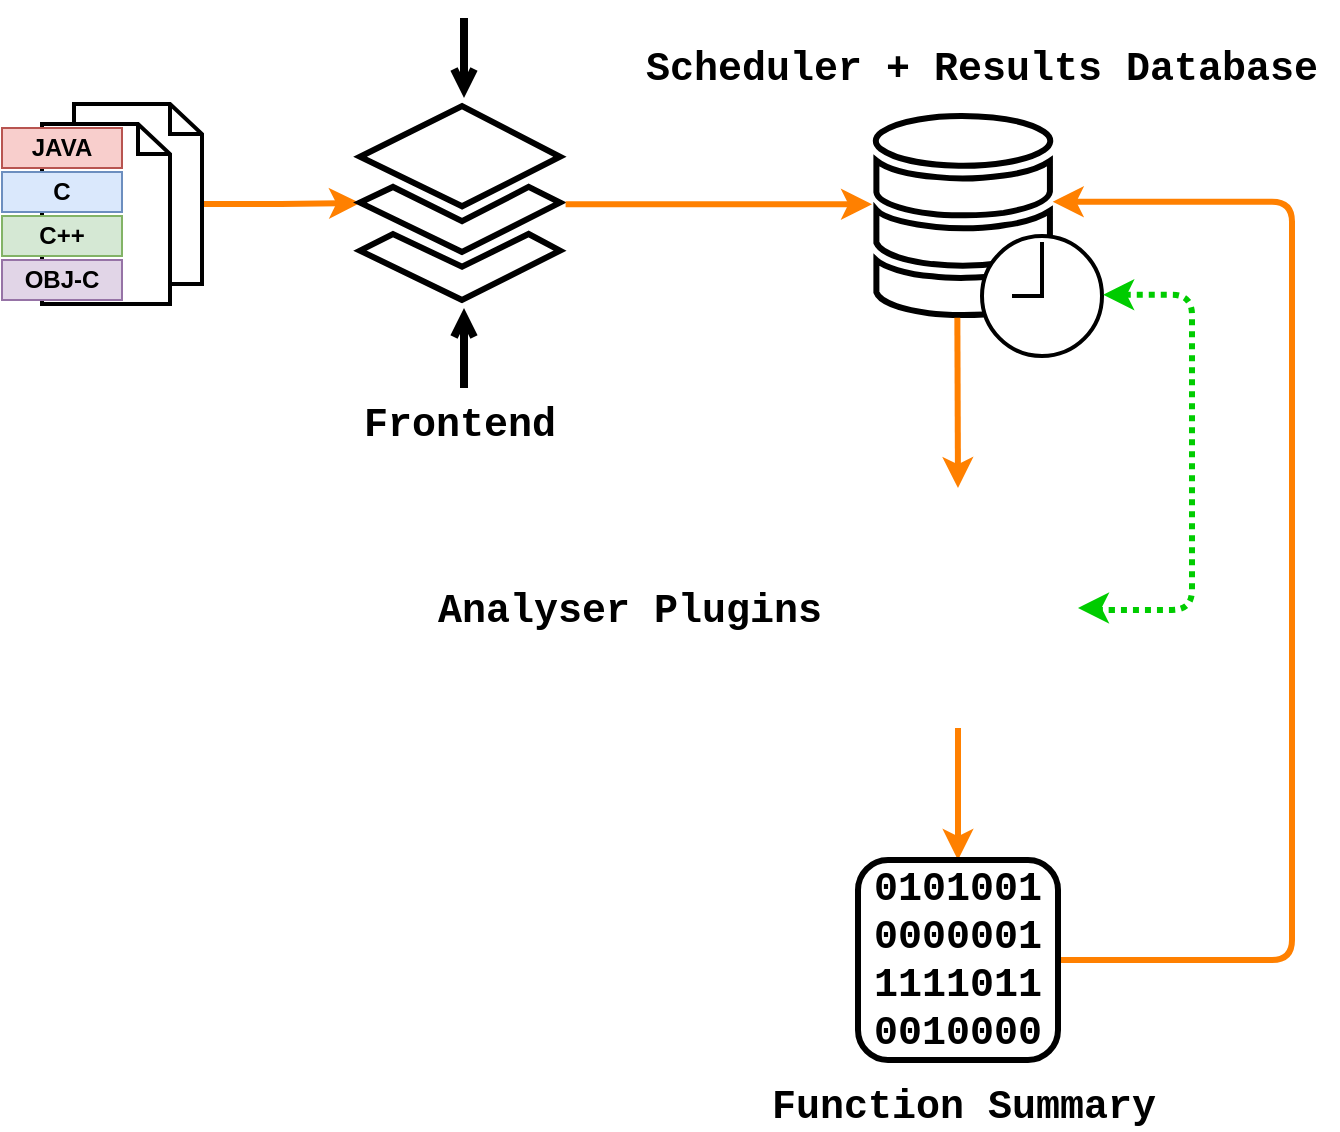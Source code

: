 <mxfile version="10.6.6" type="device"><diagram id="wk7u6ldWrJ3CNekJuvCV" name="Page-1"><mxGraphModel dx="758" dy="445" grid="1" gridSize="10" guides="1" tooltips="1" connect="1" arrows="1" fold="1" page="1" pageScale="1" pageWidth="1169" pageHeight="827" math="0" shadow="0"><root><mxCell id="0"/><mxCell id="1" parent="0"/><mxCell id="4ySIvt9IZ8w0N5RjG7OX-10" value="" style="edgeStyle=orthogonalEdgeStyle;rounded=0;orthogonalLoop=1;jettySize=auto;html=1;fillColor=#fff2cc;strokeColor=#FF8000;strokeWidth=3;" parent="1" source="4ySIvt9IZ8w0N5RjG7OX-1" target="4ySIvt9IZ8w0N5RjG7OX-8" edge="1"><mxGeometry relative="1" as="geometry"><mxPoint x="330" y="210" as="targetPoint"/></mxGeometry></mxCell><mxCell id="4ySIvt9IZ8w0N5RjG7OX-1" value="" style="html=1;verticalLabelPosition=bottom;align=center;labelBackgroundColor=#ffffff;verticalAlign=top;strokeWidth=2;shadow=0;dashed=0;shape=mxgraph.ios7.icons.documents;" parent="1" vertex="1"><mxGeometry x="245" y="160" width="80" height="100" as="geometry"/></mxCell><mxCell id="4ySIvt9IZ8w0N5RjG7OX-2" value="JAVA" style="rounded=0;whiteSpace=wrap;html=1;fillColor=#f8cecc;strokeColor=#b85450;fontStyle=1" parent="1" vertex="1"><mxGeometry x="225" y="172" width="60" height="20" as="geometry"/></mxCell><mxCell id="4ySIvt9IZ8w0N5RjG7OX-3" value="C" style="rounded=0;whiteSpace=wrap;html=1;fillColor=#dae8fc;strokeColor=#6c8ebf;fontStyle=1" parent="1" vertex="1"><mxGeometry x="225" y="194" width="60" height="20" as="geometry"/></mxCell><mxCell id="4ySIvt9IZ8w0N5RjG7OX-4" value="C++" style="rounded=0;whiteSpace=wrap;html=1;fillColor=#d5e8d4;strokeColor=#82b366;fontStyle=1" parent="1" vertex="1"><mxGeometry x="225" y="216" width="60" height="20" as="geometry"/></mxCell><mxCell id="4ySIvt9IZ8w0N5RjG7OX-5" value="OBJ-C" style="rounded=0;whiteSpace=wrap;html=1;fillColor=#e1d5e7;strokeColor=#9673a6;fontStyle=1" parent="1" vertex="1"><mxGeometry x="225" y="238" width="60" height="20" as="geometry"/></mxCell><mxCell id="4ySIvt9IZ8w0N5RjG7OX-8" value="" style="html=1;aspect=fixed;shadow=0;align=center;verticalAlign=top;shape=mxgraph.gcp2.files;strokeWidth=3;" parent="1" vertex="1"><mxGeometry x="404" y="161" width="100" height="97" as="geometry"/></mxCell><mxCell id="4ySIvt9IZ8w0N5RjG7OX-12" value="" style="endArrow=open;html=1;strokeWidth=4;endFill=0;" parent="1" edge="1"><mxGeometry width="50" height="50" relative="1" as="geometry"><mxPoint x="456" y="117" as="sourcePoint"/><mxPoint x="456" y="157" as="targetPoint"/></mxGeometry></mxCell><mxCell id="4ySIvt9IZ8w0N5RjG7OX-14" value="" style="endArrow=open;html=1;strokeWidth=4;endFill=0;" parent="1" edge="1"><mxGeometry width="50" height="50" relative="1" as="geometry"><mxPoint x="456" y="302" as="sourcePoint"/><mxPoint x="456" y="262" as="targetPoint"/></mxGeometry></mxCell><mxCell id="4ySIvt9IZ8w0N5RjG7OX-15" value="Frontend" style="text;html=1;strokeColor=none;fillColor=none;align=center;verticalAlign=middle;whiteSpace=wrap;rounded=0;fontSize=20;fontFamily=Courier New;fontStyle=1" parent="1" vertex="1"><mxGeometry x="394" y="310" width="120" height="20" as="geometry"/></mxCell><mxCell id="4ySIvt9IZ8w0N5RjG7OX-16" value="" style="html=1;aspect=fixed;shadow=0;align=center;verticalAlign=top;shape=mxgraph.gcp2.cloud_monitoring;fontFamily=Courier New;fontSize=20;strokeWidth=3;" parent="1" vertex="1"><mxGeometry x="661" y="166" width="90" height="100" as="geometry"/></mxCell><mxCell id="4ySIvt9IZ8w0N5RjG7OX-18" value="" style="html=1;verticalLabelPosition=bottom;align=center;labelBackgroundColor=#ffffff;verticalAlign=top;strokeWidth=2;shadow=0;dashed=0;shape=mxgraph.ios7.icons.clock;fontFamily=Courier New;fontSize=20;" parent="1" vertex="1"><mxGeometry x="715" y="226" width="60" height="60" as="geometry"/></mxCell><mxCell id="4ySIvt9IZ8w0N5RjG7OX-19" value="" style="endArrow=classic;html=1;strokeColor=#FF8000;strokeWidth=3;fontFamily=Courier New;fontSize=20;exitX=1.028;exitY=0.506;exitDx=0;exitDy=0;exitPerimeter=0;entryX=-0.011;entryY=0.441;entryDx=0;entryDy=0;entryPerimeter=0;" parent="1" source="4ySIvt9IZ8w0N5RjG7OX-8" target="4ySIvt9IZ8w0N5RjG7OX-16" edge="1"><mxGeometry width="50" height="50" relative="1" as="geometry"><mxPoint x="240" y="400" as="sourcePoint"/><mxPoint x="290" y="350" as="targetPoint"/></mxGeometry></mxCell><mxCell id="4ySIvt9IZ8w0N5RjG7OX-20" value="Scheduler + Results Database" style="text;html=1;strokeColor=none;fillColor=none;align=center;verticalAlign=middle;whiteSpace=wrap;rounded=0;fontSize=20;fontFamily=Courier New;fontStyle=1" parent="1" vertex="1"><mxGeometry x="537" y="132" width="356" height="20" as="geometry"/></mxCell><mxCell id="4ySIvt9IZ8w0N5RjG7OX-25" style="edgeStyle=orthogonalEdgeStyle;rounded=1;orthogonalLoop=1;jettySize=auto;html=1;exitX=1;exitY=0.5;exitDx=0;exitDy=0;entryX=1.01;entryY=0.49;entryDx=0;entryDy=0;entryPerimeter=0;endArrow=classic;endFill=1;strokeColor=#00CC00;strokeWidth=3;fontFamily=Courier New;fontSize=20;startArrow=classic;startFill=1;dashed=1;dashPattern=1 1;" parent="1" source="4ySIvt9IZ8w0N5RjG7OX-21" target="4ySIvt9IZ8w0N5RjG7OX-18" edge="1"><mxGeometry relative="1" as="geometry"><Array as="points"><mxPoint x="770" y="412"/><mxPoint x="770" y="413"/><mxPoint x="820" y="413"/><mxPoint x="820" y="255"/></Array></mxGeometry></mxCell><mxCell id="4ySIvt9IZ8w0N5RjG7OX-28" style="rounded=1;orthogonalLoop=1;jettySize=auto;html=1;exitX=0.5;exitY=1;exitDx=0;exitDy=0;entryX=0.5;entryY=0;entryDx=0;entryDy=0;startArrow=none;startFill=0;endArrow=classic;endFill=1;strokeColor=#FF8000;strokeWidth=3;fontFamily=Courier New;fontSize=20;" parent="1" source="4ySIvt9IZ8w0N5RjG7OX-21" target="4ySIvt9IZ8w0N5RjG7OX-27" edge="1"><mxGeometry relative="1" as="geometry"/></mxCell><mxCell id="4ySIvt9IZ8w0N5RjG7OX-21" value="" style="shape=image;html=1;verticalAlign=top;verticalLabelPosition=bottom;labelBackgroundColor=#ffffff;imageAspect=0;aspect=fixed;image=https://cdn1.iconfinder.com/data/icons/web-basic-2/512/721_gear__setting_engine_-128.png;strokeWidth=3;fontFamily=Courier New;fontSize=20;" parent="1" vertex="1"><mxGeometry x="643" y="352" width="120" height="120" as="geometry"/></mxCell><mxCell id="4ySIvt9IZ8w0N5RjG7OX-22" value="" style="endArrow=classic;html=1;strokeColor=#FF8000;strokeWidth=3;fontFamily=Courier New;fontSize=20;exitX=0.463;exitY=1.009;exitDx=0;exitDy=0;exitPerimeter=0;entryX=0.5;entryY=0;entryDx=0;entryDy=0;endFill=1;" parent="1" source="4ySIvt9IZ8w0N5RjG7OX-16" target="4ySIvt9IZ8w0N5RjG7OX-21" edge="1"><mxGeometry width="50" height="50" relative="1" as="geometry"><mxPoint x="150" y="540" as="sourcePoint"/><mxPoint x="200" y="490" as="targetPoint"/></mxGeometry></mxCell><mxCell id="4ySIvt9IZ8w0N5RjG7OX-23" value="Analyser Plugins" style="text;html=1;strokeColor=none;fillColor=none;align=center;verticalAlign=middle;whiteSpace=wrap;rounded=0;fontSize=20;fontFamily=Courier New;fontStyle=1" parent="1" vertex="1"><mxGeometry x="436" y="402.5" width="206" height="20" as="geometry"/></mxCell><mxCell id="4ySIvt9IZ8w0N5RjG7OX-30" style="edgeStyle=orthogonalEdgeStyle;rounded=1;orthogonalLoop=1;jettySize=auto;html=1;exitX=1;exitY=0.5;exitDx=0;exitDy=0;entryX=0.993;entryY=0.429;entryDx=0;entryDy=0;entryPerimeter=0;startArrow=none;startFill=0;endArrow=classic;endFill=1;strokeColor=#FF8000;strokeWidth=3;fontFamily=Courier New;fontSize=20;" parent="1" source="4ySIvt9IZ8w0N5RjG7OX-27" target="4ySIvt9IZ8w0N5RjG7OX-16" edge="1"><mxGeometry relative="1" as="geometry"><Array as="points"><mxPoint x="870" y="588"/><mxPoint x="870" y="209"/></Array></mxGeometry></mxCell><mxCell id="4ySIvt9IZ8w0N5RjG7OX-27" value="0101001&lt;br&gt;0000001&lt;br&gt;1111011&lt;br&gt;0010000&lt;br&gt;" style="rounded=1;whiteSpace=wrap;html=1;strokeWidth=3;fontFamily=Courier New;fontSize=20;fontStyle=1" parent="1" vertex="1"><mxGeometry x="653" y="538" width="100" height="100" as="geometry"/></mxCell><mxCell id="4ySIvt9IZ8w0N5RjG7OX-29" value="Function Summary" style="text;html=1;strokeColor=none;fillColor=none;align=center;verticalAlign=middle;whiteSpace=wrap;rounded=0;fontSize=20;fontFamily=Courier New;fontStyle=1" parent="1" vertex="1"><mxGeometry x="603" y="651" width="206" height="20" as="geometry"/></mxCell></root></mxGraphModel></diagram></mxfile>